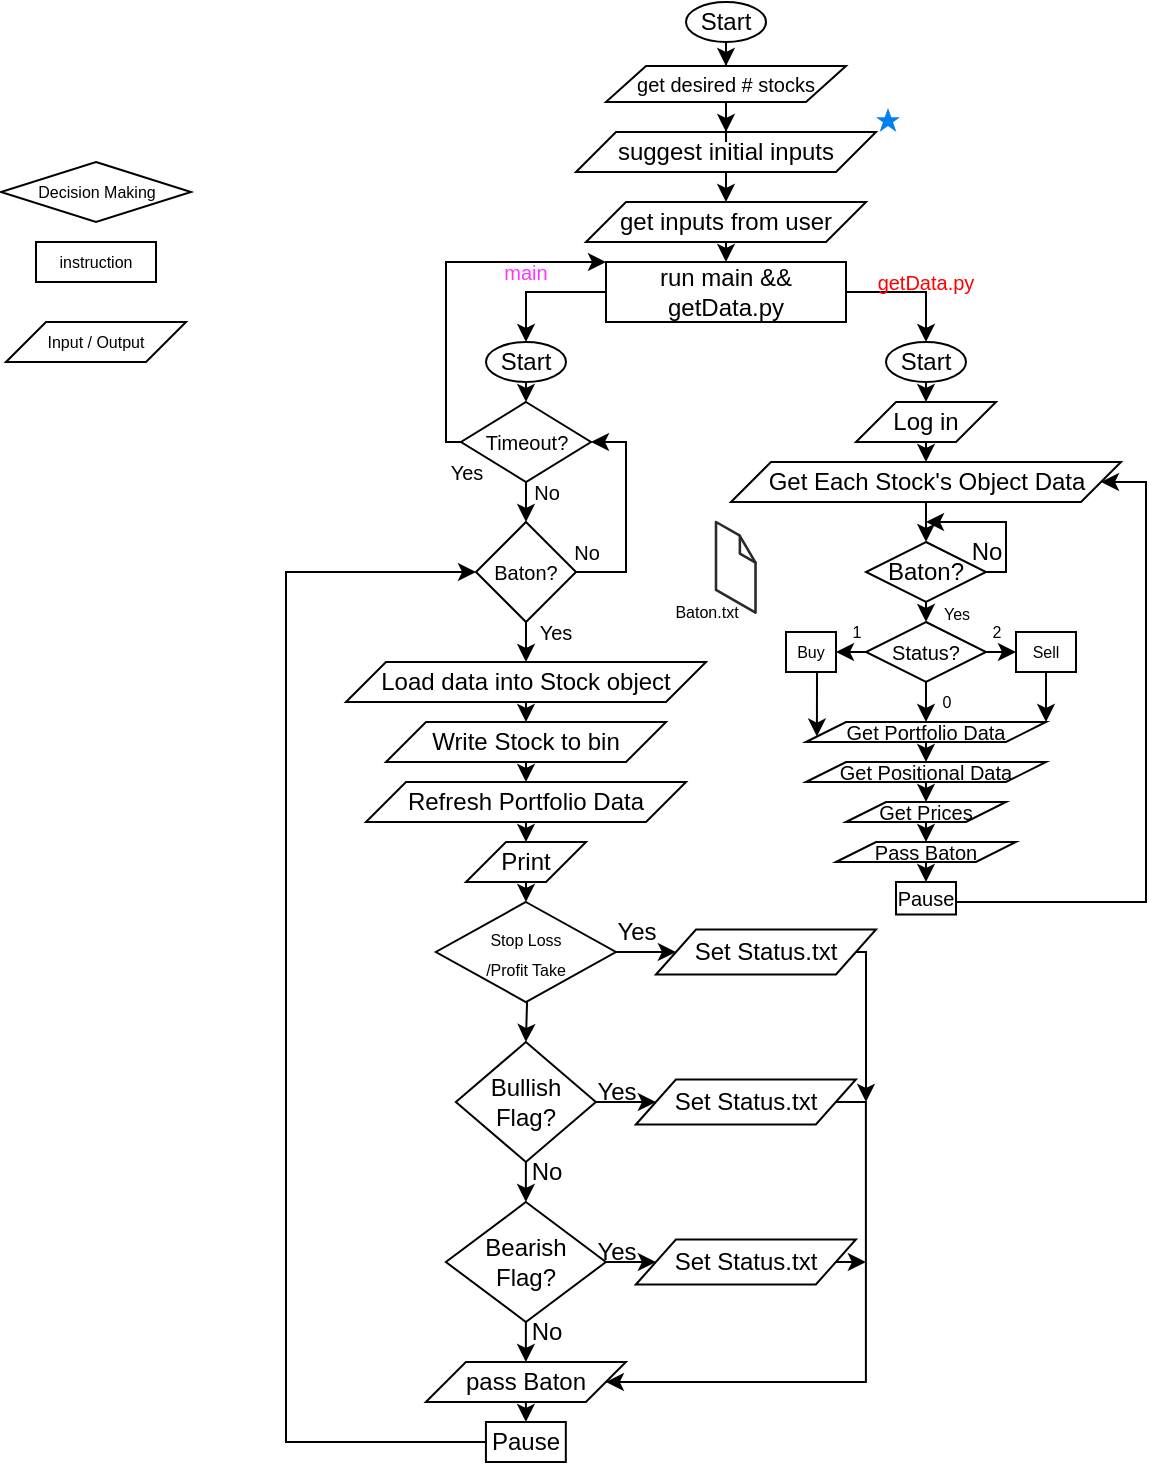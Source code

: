 <mxfile version="21.5.2" type="device">
  <diagram id="UesS2cwio1J52GAt_Yvh" name="Page-1">
    <mxGraphModel dx="371" dy="305" grid="1" gridSize="10" guides="1" tooltips="1" connect="1" arrows="1" fold="1" page="1" pageScale="1" pageWidth="850" pageHeight="1100" math="0" shadow="0">
      <root>
        <mxCell id="0" />
        <mxCell id="1" parent="0" />
        <mxCell id="2VW4hvVGtqt4MNvg6fAc-3" style="edgeStyle=orthogonalEdgeStyle;rounded=0;orthogonalLoop=1;jettySize=auto;html=1;entryX=0.5;entryY=0;entryDx=0;entryDy=0;" edge="1" parent="1" source="3NaMu6--Hrhzoy9EJNJ2-1" target="2VW4hvVGtqt4MNvg6fAc-2">
          <mxGeometry relative="1" as="geometry" />
        </mxCell>
        <mxCell id="3NaMu6--Hrhzoy9EJNJ2-1" value="Start" style="ellipse;whiteSpace=wrap;html=1;" parent="1" vertex="1">
          <mxGeometry x="400" width="40" height="20" as="geometry" />
        </mxCell>
        <mxCell id="3NaMu6--Hrhzoy9EJNJ2-7" value="suggest initial inputs" style="shape=parallelogram;perimeter=parallelogramPerimeter;whiteSpace=wrap;html=1;fixedSize=1;" parent="1" vertex="1">
          <mxGeometry x="345" y="65" width="150" height="20" as="geometry" />
        </mxCell>
        <mxCell id="3NaMu6--Hrhzoy9EJNJ2-10" style="edgeStyle=orthogonalEdgeStyle;rounded=0;orthogonalLoop=1;jettySize=auto;html=1;exitX=0.5;exitY=1;exitDx=0;exitDy=0;entryX=0.5;entryY=0;entryDx=0;entryDy=0;" parent="1" source="3NaMu6--Hrhzoy9EJNJ2-8" target="3NaMu6--Hrhzoy9EJNJ2-9" edge="1">
          <mxGeometry relative="1" as="geometry" />
        </mxCell>
        <mxCell id="3NaMu6--Hrhzoy9EJNJ2-8" value="get inputs from user" style="shape=parallelogram;perimeter=parallelogramPerimeter;whiteSpace=wrap;html=1;fixedSize=1;" parent="1" vertex="1">
          <mxGeometry x="350" y="100" width="140" height="20" as="geometry" />
        </mxCell>
        <mxCell id="3NaMu6--Hrhzoy9EJNJ2-14" style="edgeStyle=orthogonalEdgeStyle;rounded=0;orthogonalLoop=1;jettySize=auto;html=1;exitX=0;exitY=0.5;exitDx=0;exitDy=0;entryX=0.5;entryY=0;entryDx=0;entryDy=0;" parent="1" source="3NaMu6--Hrhzoy9EJNJ2-9" target="3NaMu6--Hrhzoy9EJNJ2-13" edge="1">
          <mxGeometry relative="1" as="geometry" />
        </mxCell>
        <mxCell id="3NaMu6--Hrhzoy9EJNJ2-15" style="edgeStyle=orthogonalEdgeStyle;rounded=0;orthogonalLoop=1;jettySize=auto;html=1;exitX=1;exitY=0.5;exitDx=0;exitDy=0;entryX=0.5;entryY=0;entryDx=0;entryDy=0;" parent="1" source="3NaMu6--Hrhzoy9EJNJ2-9" target="3NaMu6--Hrhzoy9EJNJ2-12" edge="1">
          <mxGeometry relative="1" as="geometry" />
        </mxCell>
        <mxCell id="3NaMu6--Hrhzoy9EJNJ2-9" value="run main &amp;amp;&amp;amp; getData.py" style="rounded=0;whiteSpace=wrap;html=1;" parent="1" vertex="1">
          <mxGeometry x="360" y="130" width="120" height="30" as="geometry" />
        </mxCell>
        <mxCell id="etrXNk_KjkjhekKQuepQ-22" style="edgeStyle=orthogonalEdgeStyle;rounded=0;orthogonalLoop=1;jettySize=auto;html=1;exitX=0.5;exitY=1;exitDx=0;exitDy=0;entryX=0.5;entryY=0;entryDx=0;entryDy=0;" parent="1" source="3NaMu6--Hrhzoy9EJNJ2-12" target="etrXNk_KjkjhekKQuepQ-21" edge="1">
          <mxGeometry relative="1" as="geometry" />
        </mxCell>
        <mxCell id="3NaMu6--Hrhzoy9EJNJ2-12" value="Start" style="ellipse;whiteSpace=wrap;html=1;" parent="1" vertex="1">
          <mxGeometry x="500" y="170" width="40" height="20" as="geometry" />
        </mxCell>
        <mxCell id="3NaMu6--Hrhzoy9EJNJ2-23" style="edgeStyle=orthogonalEdgeStyle;rounded=0;orthogonalLoop=1;jettySize=auto;html=1;exitX=0.5;exitY=1;exitDx=0;exitDy=0;entryX=0.5;entryY=0;entryDx=0;entryDy=0;fontSize=10;fontColor=#000000;" parent="1" source="3NaMu6--Hrhzoy9EJNJ2-13" target="3NaMu6--Hrhzoy9EJNJ2-22" edge="1">
          <mxGeometry relative="1" as="geometry" />
        </mxCell>
        <mxCell id="3NaMu6--Hrhzoy9EJNJ2-13" value="Start" style="ellipse;whiteSpace=wrap;html=1;" parent="1" vertex="1">
          <mxGeometry x="300" y="170" width="40" height="20" as="geometry" />
        </mxCell>
        <mxCell id="3NaMu6--Hrhzoy9EJNJ2-17" value="&lt;font style=&quot;font-size: 10px;&quot; color=&quot;#ff33ff&quot;&gt;main&lt;/font&gt;" style="text;html=1;strokeColor=none;fillColor=none;align=center;verticalAlign=middle;whiteSpace=wrap;rounded=0;" parent="1" vertex="1">
          <mxGeometry x="290" y="120" width="60" height="30" as="geometry" />
        </mxCell>
        <mxCell id="3NaMu6--Hrhzoy9EJNJ2-19" value="&lt;font color=&quot;#ff0000&quot;&gt;getData.py&lt;/font&gt;" style="text;html=1;strokeColor=none;fillColor=none;align=center;verticalAlign=middle;whiteSpace=wrap;rounded=0;fontSize=10;fontColor=#FF33FF;" parent="1" vertex="1">
          <mxGeometry x="490" y="130" width="60" height="20" as="geometry" />
        </mxCell>
        <mxCell id="3NaMu6--Hrhzoy9EJNJ2-32" style="edgeStyle=orthogonalEdgeStyle;rounded=0;orthogonalLoop=1;jettySize=auto;html=1;exitX=1;exitY=0.5;exitDx=0;exitDy=0;entryX=1;entryY=0.5;entryDx=0;entryDy=0;fontSize=10;fontColor=#000000;" parent="1" source="3NaMu6--Hrhzoy9EJNJ2-21" target="3NaMu6--Hrhzoy9EJNJ2-22" edge="1">
          <mxGeometry relative="1" as="geometry">
            <Array as="points">
              <mxPoint x="370" y="285" />
              <mxPoint x="370" y="220" />
            </Array>
          </mxGeometry>
        </mxCell>
        <mxCell id="etrXNk_KjkjhekKQuepQ-31" style="edgeStyle=orthogonalEdgeStyle;rounded=0;orthogonalLoop=1;jettySize=auto;html=1;exitX=0.5;exitY=1;exitDx=0;exitDy=0;entryX=0.5;entryY=0;entryDx=0;entryDy=0;" parent="1" source="3NaMu6--Hrhzoy9EJNJ2-21" target="etrXNk_KjkjhekKQuepQ-1" edge="1">
          <mxGeometry relative="1" as="geometry" />
        </mxCell>
        <mxCell id="3NaMu6--Hrhzoy9EJNJ2-21" value="&lt;font color=&quot;#000000&quot;&gt;Baton?&lt;/font&gt;" style="rhombus;whiteSpace=wrap;html=1;fontSize=10;fontColor=#FF0000;" parent="1" vertex="1">
          <mxGeometry x="295" y="260" width="50" height="50" as="geometry" />
        </mxCell>
        <mxCell id="3NaMu6--Hrhzoy9EJNJ2-24" style="edgeStyle=orthogonalEdgeStyle;rounded=0;orthogonalLoop=1;jettySize=auto;html=1;exitX=0.5;exitY=1;exitDx=0;exitDy=0;entryX=0.5;entryY=0;entryDx=0;entryDy=0;fontSize=10;fontColor=#000000;" parent="1" source="3NaMu6--Hrhzoy9EJNJ2-22" target="3NaMu6--Hrhzoy9EJNJ2-21" edge="1">
          <mxGeometry relative="1" as="geometry" />
        </mxCell>
        <mxCell id="3NaMu6--Hrhzoy9EJNJ2-28" style="edgeStyle=orthogonalEdgeStyle;rounded=0;orthogonalLoop=1;jettySize=auto;html=1;exitX=0;exitY=0.5;exitDx=0;exitDy=0;entryX=0;entryY=0;entryDx=0;entryDy=0;fontSize=10;fontColor=#000000;" parent="1" source="3NaMu6--Hrhzoy9EJNJ2-22" target="3NaMu6--Hrhzoy9EJNJ2-9" edge="1">
          <mxGeometry relative="1" as="geometry">
            <Array as="points">
              <mxPoint x="280" y="220" />
              <mxPoint x="280" y="130" />
            </Array>
          </mxGeometry>
        </mxCell>
        <mxCell id="3NaMu6--Hrhzoy9EJNJ2-22" value="Timeout?" style="rhombus;whiteSpace=wrap;html=1;fontSize=10;fontColor=#000000;" parent="1" vertex="1">
          <mxGeometry x="287.5" y="200" width="65" height="40" as="geometry" />
        </mxCell>
        <mxCell id="3NaMu6--Hrhzoy9EJNJ2-25" value="No" style="text;html=1;align=center;verticalAlign=middle;resizable=0;points=[];autosize=1;strokeColor=none;fillColor=none;fontSize=10;fontColor=#000000;" parent="1" vertex="1">
          <mxGeometry x="310" y="230" width="40" height="30" as="geometry" />
        </mxCell>
        <mxCell id="3NaMu6--Hrhzoy9EJNJ2-26" value="Yes" style="text;html=1;align=center;verticalAlign=middle;resizable=0;points=[];autosize=1;strokeColor=none;fillColor=none;fontSize=10;fontColor=#000000;" parent="1" vertex="1">
          <mxGeometry x="270" y="220" width="40" height="30" as="geometry" />
        </mxCell>
        <mxCell id="3NaMu6--Hrhzoy9EJNJ2-31" value="Yes" style="text;html=1;strokeColor=none;fillColor=none;align=center;verticalAlign=middle;whiteSpace=wrap;rounded=0;fontSize=10;fontColor=#000000;" parent="1" vertex="1">
          <mxGeometry x="320" y="310" width="30" height="10" as="geometry" />
        </mxCell>
        <mxCell id="3NaMu6--Hrhzoy9EJNJ2-33" value="No" style="text;html=1;align=center;verticalAlign=middle;resizable=0;points=[];autosize=1;strokeColor=none;fillColor=none;fontSize=10;fontColor=#000000;" parent="1" vertex="1">
          <mxGeometry x="330" y="260" width="40" height="30" as="geometry" />
        </mxCell>
        <mxCell id="etrXNk_KjkjhekKQuepQ-4" style="edgeStyle=orthogonalEdgeStyle;rounded=0;orthogonalLoop=1;jettySize=auto;html=1;exitX=0.5;exitY=1;exitDx=0;exitDy=0;entryX=0.5;entryY=0;entryDx=0;entryDy=0;" parent="1" source="etrXNk_KjkjhekKQuepQ-1" target="etrXNk_KjkjhekKQuepQ-3" edge="1">
          <mxGeometry relative="1" as="geometry" />
        </mxCell>
        <mxCell id="etrXNk_KjkjhekKQuepQ-1" value="Load data into Stock object" style="shape=parallelogram;perimeter=parallelogramPerimeter;whiteSpace=wrap;html=1;fixedSize=1;" parent="1" vertex="1">
          <mxGeometry x="230" y="330" width="180" height="20" as="geometry" />
        </mxCell>
        <mxCell id="etrXNk_KjkjhekKQuepQ-6" style="edgeStyle=orthogonalEdgeStyle;rounded=0;orthogonalLoop=1;jettySize=auto;html=1;exitX=0.5;exitY=1;exitDx=0;exitDy=0;entryX=0.5;entryY=0;entryDx=0;entryDy=0;" parent="1" source="etrXNk_KjkjhekKQuepQ-3" target="etrXNk_KjkjhekKQuepQ-5" edge="1">
          <mxGeometry relative="1" as="geometry" />
        </mxCell>
        <mxCell id="etrXNk_KjkjhekKQuepQ-3" value="Write Stock to bin" style="shape=parallelogram;perimeter=parallelogramPerimeter;whiteSpace=wrap;html=1;fixedSize=1;" parent="1" vertex="1">
          <mxGeometry x="250" y="360" width="140" height="20" as="geometry" />
        </mxCell>
        <mxCell id="etrXNk_KjkjhekKQuepQ-9" style="edgeStyle=orthogonalEdgeStyle;rounded=0;orthogonalLoop=1;jettySize=auto;html=1;exitX=0.5;exitY=1;exitDx=0;exitDy=0;entryX=0.5;entryY=0;entryDx=0;entryDy=0;" parent="1" source="etrXNk_KjkjhekKQuepQ-5" target="etrXNk_KjkjhekKQuepQ-7" edge="1">
          <mxGeometry relative="1" as="geometry" />
        </mxCell>
        <mxCell id="etrXNk_KjkjhekKQuepQ-5" value="Refresh Portfolio Data" style="shape=parallelogram;perimeter=parallelogramPerimeter;whiteSpace=wrap;html=1;fixedSize=1;" parent="1" vertex="1">
          <mxGeometry x="240" y="390" width="160" height="20" as="geometry" />
        </mxCell>
        <mxCell id="etrXNk_KjkjhekKQuepQ-11" style="edgeStyle=orthogonalEdgeStyle;rounded=0;orthogonalLoop=1;jettySize=auto;html=1;exitX=0.5;exitY=1;exitDx=0;exitDy=0;entryX=0.5;entryY=0;entryDx=0;entryDy=0;" parent="1" source="etrXNk_KjkjhekKQuepQ-7" edge="1">
          <mxGeometry relative="1" as="geometry">
            <mxPoint x="320" y="450" as="targetPoint" />
          </mxGeometry>
        </mxCell>
        <mxCell id="etrXNk_KjkjhekKQuepQ-7" value="Print" style="shape=parallelogram;perimeter=parallelogramPerimeter;whiteSpace=wrap;html=1;fixedSize=1;" parent="1" vertex="1">
          <mxGeometry x="290" y="420" width="60" height="20" as="geometry" />
        </mxCell>
        <mxCell id="etrXNk_KjkjhekKQuepQ-38" style="edgeStyle=orthogonalEdgeStyle;rounded=0;orthogonalLoop=1;jettySize=auto;html=1;exitX=0.5;exitY=1;exitDx=0;exitDy=0;entryX=0.5;entryY=0;entryDx=0;entryDy=0;" parent="1" target="etrXNk_KjkjhekKQuepQ-36" edge="1">
          <mxGeometry relative="1" as="geometry">
            <mxPoint x="320" y="480" as="sourcePoint" />
          </mxGeometry>
        </mxCell>
        <mxCell id="etrXNk_KjkjhekKQuepQ-50" style="edgeStyle=orthogonalEdgeStyle;rounded=0;orthogonalLoop=1;jettySize=auto;html=1;exitX=0.5;exitY=1;exitDx=0;exitDy=0;entryX=0.5;entryY=0;entryDx=0;entryDy=0;" parent="1" source="etrXNk_KjkjhekKQuepQ-16" target="etrXNk_KjkjhekKQuepQ-18" edge="1">
          <mxGeometry relative="1" as="geometry" />
        </mxCell>
        <mxCell id="etrXNk_KjkjhekKQuepQ-16" value="pass Baton" style="shape=parallelogram;perimeter=parallelogramPerimeter;whiteSpace=wrap;html=1;fixedSize=1;" parent="1" vertex="1">
          <mxGeometry x="269.94" y="680" width="100" height="20" as="geometry" />
        </mxCell>
        <mxCell id="etrXNk_KjkjhekKQuepQ-20" style="edgeStyle=orthogonalEdgeStyle;rounded=0;orthogonalLoop=1;jettySize=auto;html=1;exitX=0;exitY=0.5;exitDx=0;exitDy=0;entryX=0;entryY=0.5;entryDx=0;entryDy=0;" parent="1" source="etrXNk_KjkjhekKQuepQ-18" target="3NaMu6--Hrhzoy9EJNJ2-21" edge="1">
          <mxGeometry relative="1" as="geometry">
            <Array as="points">
              <mxPoint x="200" y="720" />
              <mxPoint x="200" y="285" />
            </Array>
          </mxGeometry>
        </mxCell>
        <mxCell id="etrXNk_KjkjhekKQuepQ-18" value="Pause" style="rounded=0;whiteSpace=wrap;html=1;" parent="1" vertex="1">
          <mxGeometry x="299.97" y="710" width="39.94" height="20" as="geometry" />
        </mxCell>
        <mxCell id="etrXNk_KjkjhekKQuepQ-23" style="edgeStyle=orthogonalEdgeStyle;rounded=0;orthogonalLoop=1;jettySize=auto;html=1;exitX=0.5;exitY=1;exitDx=0;exitDy=0;" parent="1" source="etrXNk_KjkjhekKQuepQ-21" edge="1">
          <mxGeometry relative="1" as="geometry">
            <mxPoint x="520" y="230" as="targetPoint" />
          </mxGeometry>
        </mxCell>
        <mxCell id="etrXNk_KjkjhekKQuepQ-21" value="Log in" style="shape=parallelogram;perimeter=parallelogramPerimeter;whiteSpace=wrap;html=1;fixedSize=1;" parent="1" vertex="1">
          <mxGeometry x="485" y="200" width="70" height="20" as="geometry" />
        </mxCell>
        <mxCell id="etrXNk_KjkjhekKQuepQ-26" style="edgeStyle=orthogonalEdgeStyle;rounded=0;orthogonalLoop=1;jettySize=auto;html=1;exitX=0.5;exitY=1;exitDx=0;exitDy=0;entryX=0.5;entryY=0;entryDx=0;entryDy=0;" parent="1" source="etrXNk_KjkjhekKQuepQ-24" target="etrXNk_KjkjhekKQuepQ-25" edge="1">
          <mxGeometry relative="1" as="geometry" />
        </mxCell>
        <mxCell id="etrXNk_KjkjhekKQuepQ-24" value="Get Each Stock&#39;s Object Data" style="shape=parallelogram;perimeter=parallelogramPerimeter;whiteSpace=wrap;html=1;fixedSize=1;" parent="1" vertex="1">
          <mxGeometry x="422.5" y="230" width="195" height="20" as="geometry" />
        </mxCell>
        <mxCell id="etrXNk_KjkjhekKQuepQ-76" style="edgeStyle=orthogonalEdgeStyle;rounded=0;orthogonalLoop=1;jettySize=auto;html=1;exitX=0.5;exitY=1;exitDx=0;exitDy=0;entryX=0.5;entryY=0;entryDx=0;entryDy=0;fontSize=8;" parent="1" source="etrXNk_KjkjhekKQuepQ-25" target="etrXNk_KjkjhekKQuepQ-74" edge="1">
          <mxGeometry relative="1" as="geometry" />
        </mxCell>
        <mxCell id="etrXNk_KjkjhekKQuepQ-80" style="edgeStyle=orthogonalEdgeStyle;rounded=0;orthogonalLoop=1;jettySize=auto;html=1;exitX=1;exitY=0.5;exitDx=0;exitDy=0;fontSize=8;" parent="1" source="etrXNk_KjkjhekKQuepQ-25" edge="1">
          <mxGeometry relative="1" as="geometry">
            <mxPoint x="520" y="260" as="targetPoint" />
            <Array as="points">
              <mxPoint x="560" y="285" />
              <mxPoint x="560" y="260" />
            </Array>
          </mxGeometry>
        </mxCell>
        <mxCell id="etrXNk_KjkjhekKQuepQ-25" value="Baton?" style="rhombus;whiteSpace=wrap;html=1;" parent="1" vertex="1">
          <mxGeometry x="490" y="270" width="60" height="30" as="geometry" />
        </mxCell>
        <mxCell id="etrXNk_KjkjhekKQuepQ-28" value="No" style="text;html=1;align=center;verticalAlign=middle;resizable=0;points=[];autosize=1;strokeColor=none;fillColor=none;" parent="1" vertex="1">
          <mxGeometry x="530" y="260" width="40" height="30" as="geometry" />
        </mxCell>
        <mxCell id="etrXNk_KjkjhekKQuepQ-35" value="&lt;font style=&quot;font-size: 8px;&quot;&gt;Yes&lt;/font&gt;" style="text;html=1;align=center;verticalAlign=middle;resizable=0;points=[];autosize=1;strokeColor=none;fillColor=none;" parent="1" vertex="1">
          <mxGeometry x="515" y="290" width="40" height="30" as="geometry" />
        </mxCell>
        <mxCell id="etrXNk_KjkjhekKQuepQ-39" style="edgeStyle=orthogonalEdgeStyle;rounded=0;orthogonalLoop=1;jettySize=auto;html=1;exitX=0.5;exitY=1;exitDx=0;exitDy=0;entryX=0.5;entryY=0;entryDx=0;entryDy=0;" parent="1" source="etrXNk_KjkjhekKQuepQ-36" target="etrXNk_KjkjhekKQuepQ-37" edge="1">
          <mxGeometry relative="1" as="geometry" />
        </mxCell>
        <mxCell id="etrXNk_KjkjhekKQuepQ-47" style="edgeStyle=orthogonalEdgeStyle;rounded=0;orthogonalLoop=1;jettySize=auto;html=1;exitX=1;exitY=0.5;exitDx=0;exitDy=0;entryX=0;entryY=0.5;entryDx=0;entryDy=0;" parent="1" source="etrXNk_KjkjhekKQuepQ-36" target="etrXNk_KjkjhekKQuepQ-41" edge="1">
          <mxGeometry relative="1" as="geometry" />
        </mxCell>
        <mxCell id="etrXNk_KjkjhekKQuepQ-36" value="Bullish&lt;br&gt;Flag?" style="rhombus;whiteSpace=wrap;html=1;" parent="1" vertex="1">
          <mxGeometry x="284.94" y="520" width="70" height="60" as="geometry" />
        </mxCell>
        <mxCell id="etrXNk_KjkjhekKQuepQ-40" style="edgeStyle=orthogonalEdgeStyle;rounded=0;orthogonalLoop=1;jettySize=auto;html=1;exitX=0.5;exitY=1;exitDx=0;exitDy=0;entryX=0.5;entryY=0;entryDx=0;entryDy=0;" parent="1" source="etrXNk_KjkjhekKQuepQ-37" target="etrXNk_KjkjhekKQuepQ-16" edge="1">
          <mxGeometry relative="1" as="geometry" />
        </mxCell>
        <mxCell id="etrXNk_KjkjhekKQuepQ-45" style="edgeStyle=orthogonalEdgeStyle;rounded=0;orthogonalLoop=1;jettySize=auto;html=1;exitX=1;exitY=0.5;exitDx=0;exitDy=0;entryX=0;entryY=0.5;entryDx=0;entryDy=0;" parent="1" source="etrXNk_KjkjhekKQuepQ-37" target="etrXNk_KjkjhekKQuepQ-43" edge="1">
          <mxGeometry relative="1" as="geometry" />
        </mxCell>
        <mxCell id="etrXNk_KjkjhekKQuepQ-37" value="Bearish&lt;br&gt;Flag?" style="rhombus;whiteSpace=wrap;html=1;" parent="1" vertex="1">
          <mxGeometry x="279.94" y="600" width="80" height="60" as="geometry" />
        </mxCell>
        <mxCell id="etrXNk_KjkjhekKQuepQ-53" style="edgeStyle=orthogonalEdgeStyle;rounded=0;orthogonalLoop=1;jettySize=auto;html=1;exitX=1;exitY=0.5;exitDx=0;exitDy=0;entryX=1;entryY=0.5;entryDx=0;entryDy=0;" parent="1" source="etrXNk_KjkjhekKQuepQ-41" target="etrXNk_KjkjhekKQuepQ-16" edge="1">
          <mxGeometry relative="1" as="geometry">
            <Array as="points">
              <mxPoint x="489.94" y="550" />
              <mxPoint x="489.94" y="690" />
            </Array>
          </mxGeometry>
        </mxCell>
        <mxCell id="etrXNk_KjkjhekKQuepQ-41" value="Set Status.txt" style="shape=parallelogram;perimeter=parallelogramPerimeter;whiteSpace=wrap;html=1;fixedSize=1;" parent="1" vertex="1">
          <mxGeometry x="374.94" y="538.75" width="110" height="22.5" as="geometry" />
        </mxCell>
        <mxCell id="etrXNk_KjkjhekKQuepQ-54" style="edgeStyle=orthogonalEdgeStyle;rounded=0;orthogonalLoop=1;jettySize=auto;html=1;exitX=1;exitY=0.5;exitDx=0;exitDy=0;" parent="1" source="etrXNk_KjkjhekKQuepQ-43" edge="1">
          <mxGeometry relative="1" as="geometry">
            <mxPoint x="489.94" y="630" as="targetPoint" />
          </mxGeometry>
        </mxCell>
        <mxCell id="etrXNk_KjkjhekKQuepQ-43" value="Set Status.txt" style="shape=parallelogram;perimeter=parallelogramPerimeter;whiteSpace=wrap;html=1;fixedSize=1;" parent="1" vertex="1">
          <mxGeometry x="374.94" y="618.75" width="110" height="22.5" as="geometry" />
        </mxCell>
        <mxCell id="etrXNk_KjkjhekKQuepQ-48" value="Yes" style="text;html=1;align=center;verticalAlign=middle;resizable=0;points=[];autosize=1;strokeColor=none;fillColor=none;" parent="1" vertex="1">
          <mxGeometry x="344.94" y="530" width="40" height="30" as="geometry" />
        </mxCell>
        <mxCell id="etrXNk_KjkjhekKQuepQ-49" value="Yes" style="text;html=1;align=center;verticalAlign=middle;resizable=0;points=[];autosize=1;strokeColor=none;fillColor=none;" parent="1" vertex="1">
          <mxGeometry x="344.94" y="610" width="40" height="30" as="geometry" />
        </mxCell>
        <mxCell id="etrXNk_KjkjhekKQuepQ-51" value="No" style="text;html=1;align=center;verticalAlign=middle;resizable=0;points=[];autosize=1;strokeColor=none;fillColor=none;" parent="1" vertex="1">
          <mxGeometry x="309.94" y="650" width="40" height="30" as="geometry" />
        </mxCell>
        <mxCell id="etrXNk_KjkjhekKQuepQ-52" value="No" style="text;html=1;align=center;verticalAlign=middle;resizable=0;points=[];autosize=1;strokeColor=none;fillColor=none;" parent="1" vertex="1">
          <mxGeometry x="309.94" y="570" width="40" height="30" as="geometry" />
        </mxCell>
        <mxCell id="etrXNk_KjkjhekKQuepQ-59" style="edgeStyle=orthogonalEdgeStyle;rounded=0;orthogonalLoop=1;jettySize=auto;html=1;exitX=1;exitY=0.5;exitDx=0;exitDy=0;fontSize=8;" parent="1" source="etrXNk_KjkjhekKQuepQ-55" target="etrXNk_KjkjhekKQuepQ-56" edge="1">
          <mxGeometry relative="1" as="geometry" />
        </mxCell>
        <mxCell id="etrXNk_KjkjhekKQuepQ-55" value="&lt;font style=&quot;font-size: 8px;&quot;&gt;Stop Loss&lt;br&gt;/Profit Take&lt;/font&gt;" style="rhombus;whiteSpace=wrap;html=1;" parent="1" vertex="1">
          <mxGeometry x="274.93" y="450" width="90.03" height="50" as="geometry" />
        </mxCell>
        <mxCell id="etrXNk_KjkjhekKQuepQ-60" style="edgeStyle=orthogonalEdgeStyle;rounded=0;orthogonalLoop=1;jettySize=auto;html=1;exitX=1;exitY=0.5;exitDx=0;exitDy=0;fontSize=8;" parent="1" source="etrXNk_KjkjhekKQuepQ-56" edge="1">
          <mxGeometry relative="1" as="geometry">
            <mxPoint x="490" y="550.0" as="targetPoint" />
            <Array as="points">
              <mxPoint x="490" y="475" />
            </Array>
          </mxGeometry>
        </mxCell>
        <mxCell id="etrXNk_KjkjhekKQuepQ-56" value="Set Status.txt" style="shape=parallelogram;perimeter=parallelogramPerimeter;whiteSpace=wrap;html=1;fixedSize=1;" parent="1" vertex="1">
          <mxGeometry x="385" y="463.75" width="110" height="22.5" as="geometry" />
        </mxCell>
        <mxCell id="etrXNk_KjkjhekKQuepQ-57" value="Yes" style="text;html=1;align=center;verticalAlign=middle;resizable=0;points=[];autosize=1;strokeColor=none;fillColor=none;" parent="1" vertex="1">
          <mxGeometry x="354.94" y="450" width="40" height="30" as="geometry" />
        </mxCell>
        <mxCell id="etrXNk_KjkjhekKQuepQ-64" style="edgeStyle=orthogonalEdgeStyle;rounded=0;orthogonalLoop=1;jettySize=auto;html=1;exitX=0.5;exitY=1;exitDx=0;exitDy=0;entryX=0.5;entryY=0;entryDx=0;entryDy=0;fontSize=10;" parent="1" edge="1">
          <mxGeometry relative="1" as="geometry">
            <mxPoint x="520" y="370" as="sourcePoint" />
            <mxPoint x="520" y="380" as="targetPoint" />
          </mxGeometry>
        </mxCell>
        <mxCell id="etrXNk_KjkjhekKQuepQ-61" value="&lt;font style=&quot;font-size: 10px;&quot;&gt;Get Portfolio Data&lt;/font&gt;" style="shape=parallelogram;perimeter=parallelogramPerimeter;whiteSpace=wrap;html=1;fixedSize=1;fontSize=8;" parent="1" vertex="1">
          <mxGeometry x="460" y="360" width="120" height="10" as="geometry" />
        </mxCell>
        <mxCell id="etrXNk_KjkjhekKQuepQ-66" style="edgeStyle=orthogonalEdgeStyle;rounded=0;orthogonalLoop=1;jettySize=auto;html=1;exitX=0.5;exitY=1;exitDx=0;exitDy=0;entryX=0.5;entryY=0;entryDx=0;entryDy=0;fontSize=10;" parent="1" target="etrXNk_KjkjhekKQuepQ-65" edge="1">
          <mxGeometry relative="1" as="geometry">
            <mxPoint x="520" y="390" as="sourcePoint" />
          </mxGeometry>
        </mxCell>
        <mxCell id="etrXNk_KjkjhekKQuepQ-63" value="Get Positional Data" style="shape=parallelogram;perimeter=parallelogramPerimeter;whiteSpace=wrap;html=1;fixedSize=1;fontSize=10;" parent="1" vertex="1">
          <mxGeometry x="460" y="380" width="120" height="10" as="geometry" />
        </mxCell>
        <mxCell id="etrXNk_KjkjhekKQuepQ-69" style="edgeStyle=orthogonalEdgeStyle;rounded=0;orthogonalLoop=1;jettySize=auto;html=1;exitX=0.5;exitY=1;exitDx=0;exitDy=0;entryX=0.5;entryY=0;entryDx=0;entryDy=0;fontSize=10;" parent="1" source="etrXNk_KjkjhekKQuepQ-65" target="etrXNk_KjkjhekKQuepQ-68" edge="1">
          <mxGeometry relative="1" as="geometry" />
        </mxCell>
        <mxCell id="etrXNk_KjkjhekKQuepQ-65" value="Get Prices" style="shape=parallelogram;perimeter=parallelogramPerimeter;whiteSpace=wrap;html=1;fixedSize=1;fontSize=10;" parent="1" vertex="1">
          <mxGeometry x="480" y="400" width="80" height="10" as="geometry" />
        </mxCell>
        <mxCell id="etrXNk_KjkjhekKQuepQ-71" style="edgeStyle=orthogonalEdgeStyle;rounded=0;orthogonalLoop=1;jettySize=auto;html=1;exitX=0.5;exitY=1;exitDx=0;exitDy=0;entryX=0.5;entryY=0;entryDx=0;entryDy=0;fontSize=10;" parent="1" source="etrXNk_KjkjhekKQuepQ-68" target="etrXNk_KjkjhekKQuepQ-70" edge="1">
          <mxGeometry relative="1" as="geometry" />
        </mxCell>
        <mxCell id="etrXNk_KjkjhekKQuepQ-68" value="Pass Baton" style="shape=parallelogram;perimeter=parallelogramPerimeter;whiteSpace=wrap;html=1;fixedSize=1;fontSize=10;" parent="1" vertex="1">
          <mxGeometry x="475" y="420" width="90" height="10" as="geometry" />
        </mxCell>
        <mxCell id="etrXNk_KjkjhekKQuepQ-73" style="edgeStyle=orthogonalEdgeStyle;rounded=0;orthogonalLoop=1;jettySize=auto;html=1;exitX=1;exitY=0.5;exitDx=0;exitDy=0;entryX=1;entryY=0.5;entryDx=0;entryDy=0;fontSize=10;" parent="1" source="etrXNk_KjkjhekKQuepQ-70" target="etrXNk_KjkjhekKQuepQ-24" edge="1">
          <mxGeometry relative="1" as="geometry">
            <Array as="points">
              <mxPoint x="535" y="450" />
              <mxPoint x="630" y="450" />
              <mxPoint x="630" y="240" />
            </Array>
          </mxGeometry>
        </mxCell>
        <mxCell id="etrXNk_KjkjhekKQuepQ-70" value="Pause" style="rounded=0;whiteSpace=wrap;html=1;fontSize=10;" parent="1" vertex="1">
          <mxGeometry x="505" y="440" width="30" height="16.25" as="geometry" />
        </mxCell>
        <mxCell id="etrXNk_KjkjhekKQuepQ-84" style="edgeStyle=orthogonalEdgeStyle;rounded=0;orthogonalLoop=1;jettySize=auto;html=1;exitX=0;exitY=0.5;exitDx=0;exitDy=0;entryX=1;entryY=0.5;entryDx=0;entryDy=0;fontSize=8;" parent="1" source="etrXNk_KjkjhekKQuepQ-74" target="etrXNk_KjkjhekKQuepQ-81" edge="1">
          <mxGeometry relative="1" as="geometry" />
        </mxCell>
        <mxCell id="etrXNk_KjkjhekKQuepQ-85" style="edgeStyle=orthogonalEdgeStyle;rounded=0;orthogonalLoop=1;jettySize=auto;html=1;exitX=1;exitY=0.5;exitDx=0;exitDy=0;entryX=0;entryY=0.5;entryDx=0;entryDy=0;fontSize=8;" parent="1" source="etrXNk_KjkjhekKQuepQ-74" target="etrXNk_KjkjhekKQuepQ-82" edge="1">
          <mxGeometry relative="1" as="geometry" />
        </mxCell>
        <mxCell id="etrXNk_KjkjhekKQuepQ-90" style="edgeStyle=orthogonalEdgeStyle;rounded=0;orthogonalLoop=1;jettySize=auto;html=1;exitX=0.5;exitY=1;exitDx=0;exitDy=0;entryX=0.5;entryY=0;entryDx=0;entryDy=0;fontSize=8;" parent="1" source="etrXNk_KjkjhekKQuepQ-74" target="etrXNk_KjkjhekKQuepQ-61" edge="1">
          <mxGeometry relative="1" as="geometry" />
        </mxCell>
        <mxCell id="etrXNk_KjkjhekKQuepQ-74" value="Status?" style="rhombus;whiteSpace=wrap;html=1;fontSize=10;" parent="1" vertex="1">
          <mxGeometry x="490" y="310" width="60" height="30" as="geometry" />
        </mxCell>
        <mxCell id="etrXNk_KjkjhekKQuepQ-77" value="0" style="text;html=1;align=center;verticalAlign=middle;resizable=0;points=[];autosize=1;strokeColor=none;fillColor=none;fontSize=8;" parent="1" vertex="1">
          <mxGeometry x="515" y="340" width="30" height="20" as="geometry" />
        </mxCell>
        <mxCell id="etrXNk_KjkjhekKQuepQ-78" value="1" style="text;html=1;align=center;verticalAlign=middle;resizable=0;points=[];autosize=1;strokeColor=none;fillColor=none;fontSize=8;" parent="1" vertex="1">
          <mxGeometry x="470" y="305" width="30" height="20" as="geometry" />
        </mxCell>
        <mxCell id="etrXNk_KjkjhekKQuepQ-79" value="2" style="text;html=1;align=center;verticalAlign=middle;resizable=0;points=[];autosize=1;strokeColor=none;fillColor=none;fontSize=8;" parent="1" vertex="1">
          <mxGeometry x="540" y="305" width="30" height="20" as="geometry" />
        </mxCell>
        <mxCell id="etrXNk_KjkjhekKQuepQ-88" style="edgeStyle=orthogonalEdgeStyle;rounded=0;orthogonalLoop=1;jettySize=auto;html=1;exitX=0.5;exitY=1;exitDx=0;exitDy=0;entryX=0;entryY=0.75;entryDx=0;entryDy=0;fontSize=8;" parent="1" source="etrXNk_KjkjhekKQuepQ-81" target="etrXNk_KjkjhekKQuepQ-61" edge="1">
          <mxGeometry relative="1" as="geometry" />
        </mxCell>
        <mxCell id="etrXNk_KjkjhekKQuepQ-81" value="Buy" style="whiteSpace=wrap;html=1;fontSize=8;" parent="1" vertex="1">
          <mxGeometry x="450" y="315" width="25" height="20" as="geometry" />
        </mxCell>
        <mxCell id="etrXNk_KjkjhekKQuepQ-86" style="edgeStyle=orthogonalEdgeStyle;rounded=0;orthogonalLoop=1;jettySize=auto;html=1;exitX=0.5;exitY=1;exitDx=0;exitDy=0;entryX=1;entryY=0;entryDx=0;entryDy=0;fontSize=8;" parent="1" source="etrXNk_KjkjhekKQuepQ-82" target="etrXNk_KjkjhekKQuepQ-61" edge="1">
          <mxGeometry relative="1" as="geometry" />
        </mxCell>
        <mxCell id="etrXNk_KjkjhekKQuepQ-82" value="Sell" style="whiteSpace=wrap;html=1;fontSize=8;" parent="1" vertex="1">
          <mxGeometry x="565" y="315" width="30" height="20" as="geometry" />
        </mxCell>
        <mxCell id="etrXNk_KjkjhekKQuepQ-91" value="" style="html=1;verticalLabelPosition=bottom;labelBackgroundColor=#ffffff;verticalAlign=top;shadow=0;dashed=0;strokeWidth=2;shape=mxgraph.ios7.misc.star;fillColor=#0080f0;strokeColor=none;sketch=0;fontSize=8;" parent="1" vertex="1">
          <mxGeometry x="495" y="53" width="12" height="12" as="geometry" />
        </mxCell>
        <mxCell id="etrXNk_KjkjhekKQuepQ-93" value="" style="verticalLabelPosition=bottom;html=1;verticalAlign=top;strokeWidth=1;align=center;outlineConnect=0;dashed=0;outlineConnect=0;shape=mxgraph.aws3d.file;aspect=fixed;strokeColor=#292929;fontSize=8;" parent="1" vertex="1">
          <mxGeometry x="415" y="260" width="19.76" height="45.3" as="geometry" />
        </mxCell>
        <mxCell id="etrXNk_KjkjhekKQuepQ-94" value="Baton.txt" style="text;html=1;align=center;verticalAlign=middle;resizable=0;points=[];autosize=1;strokeColor=none;fillColor=none;fontSize=8;" parent="1" vertex="1">
          <mxGeometry x="380" y="295" width="60" height="20" as="geometry" />
        </mxCell>
        <mxCell id="etrXNk_KjkjhekKQuepQ-99" value="" style="rhombus;whiteSpace=wrap;html=1;fontSize=8;" parent="1" vertex="1">
          <mxGeometry x="57.5" y="80" width="95" height="30" as="geometry" />
        </mxCell>
        <mxCell id="etrXNk_KjkjhekKQuepQ-100" value="Decision Making" style="text;html=1;align=center;verticalAlign=middle;resizable=0;points=[];autosize=1;strokeColor=none;fillColor=none;fontSize=8;" parent="1" vertex="1">
          <mxGeometry x="65" y="85" width="80" height="20" as="geometry" />
        </mxCell>
        <mxCell id="etrXNk_KjkjhekKQuepQ-101" value="instruction" style="whiteSpace=wrap;html=1;fontSize=8;" parent="1" vertex="1">
          <mxGeometry x="75" y="120" width="60" height="20" as="geometry" />
        </mxCell>
        <mxCell id="etrXNk_KjkjhekKQuepQ-102" value="Input / Output" style="shape=parallelogram;perimeter=parallelogramPerimeter;whiteSpace=wrap;html=1;fixedSize=1;fontSize=8;" parent="1" vertex="1">
          <mxGeometry x="60" y="160" width="90" height="20" as="geometry" />
        </mxCell>
        <mxCell id="2VW4hvVGtqt4MNvg6fAc-12" style="edgeStyle=orthogonalEdgeStyle;rounded=0;orthogonalLoop=1;jettySize=auto;html=1;entryX=0.5;entryY=0;entryDx=0;entryDy=0;" edge="1" parent="1" source="2VW4hvVGtqt4MNvg6fAc-2" target="3NaMu6--Hrhzoy9EJNJ2-7">
          <mxGeometry relative="1" as="geometry" />
        </mxCell>
        <mxCell id="2VW4hvVGtqt4MNvg6fAc-2" value="&lt;font style=&quot;font-size: 10px;&quot;&gt;get desired # stocks&lt;/font&gt;" style="shape=parallelogram;perimeter=parallelogramPerimeter;whiteSpace=wrap;html=1;fixedSize=1;" vertex="1" parent="1">
          <mxGeometry x="360" y="32" width="120" height="18" as="geometry" />
        </mxCell>
        <mxCell id="2VW4hvVGtqt4MNvg6fAc-17" value="" style="endArrow=classic;html=1;rounded=0;entryX=0.5;entryY=0;entryDx=0;entryDy=0;" edge="1" parent="1" target="3NaMu6--Hrhzoy9EJNJ2-8">
          <mxGeometry width="50" height="50" relative="1" as="geometry">
            <mxPoint x="420" y="85" as="sourcePoint" />
            <mxPoint x="470" y="35" as="targetPoint" />
          </mxGeometry>
        </mxCell>
      </root>
    </mxGraphModel>
  </diagram>
</mxfile>
